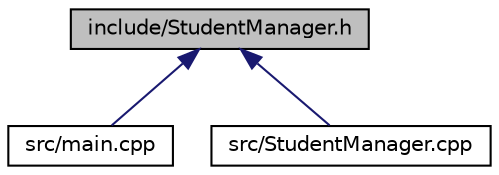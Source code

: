 digraph "include/StudentManager.h"
{
 // LATEX_PDF_SIZE
  edge [fontname="Helvetica",fontsize="10",labelfontname="Helvetica",labelfontsize="10"];
  node [fontname="Helvetica",fontsize="10",shape=record];
  Node1 [label="include/StudentManager.h",height=0.2,width=0.4,color="black", fillcolor="grey75", style="filled", fontcolor="black",tooltip="Definición de la clase StudentManager para gestionar estudiantes."];
  Node1 -> Node2 [dir="back",color="midnightblue",fontsize="10",style="solid",fontname="Helvetica"];
  Node2 [label="src/main.cpp",height=0.2,width=0.4,color="black", fillcolor="white", style="filled",URL="$main_8cpp.html",tooltip="Ejemplo de uso del sistema de gestión de estudiantes, cursos y matrículas."];
  Node1 -> Node3 [dir="back",color="midnightblue",fontsize="10",style="solid",fontname="Helvetica"];
  Node3 [label="src/StudentManager.cpp",height=0.2,width=0.4,color="black", fillcolor="white", style="filled",URL="$StudentManager_8cpp.html",tooltip="Implementación de la clase StudentManager."];
}
